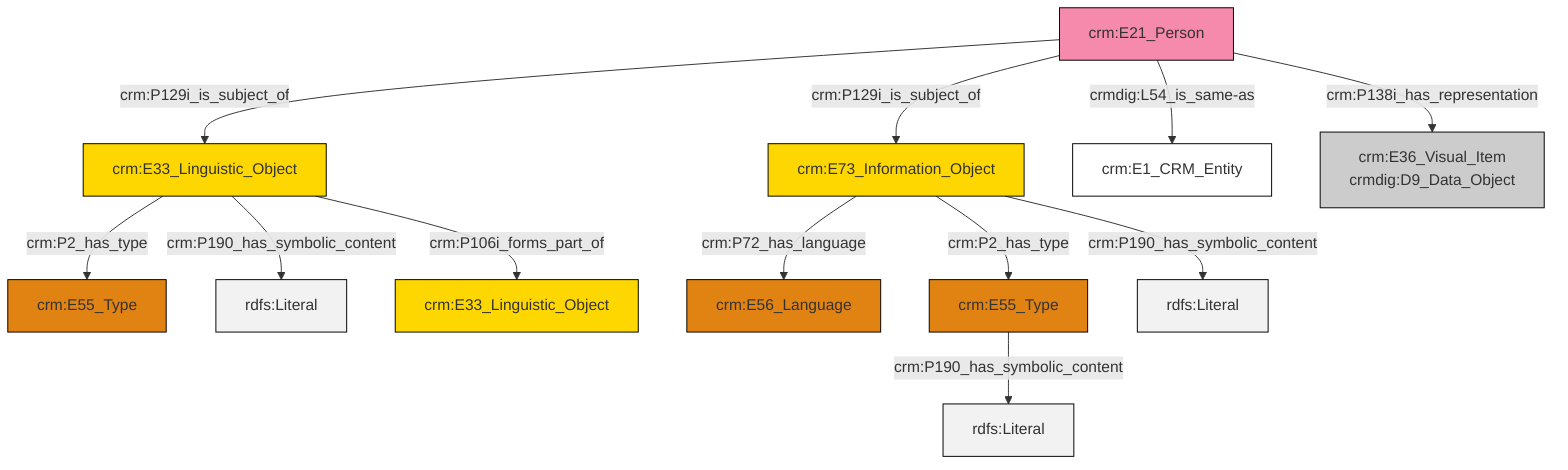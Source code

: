 graph TD
classDef Literal fill:#f2f2f2,stroke:#000000;
classDef CRM_Entity fill:#FFFFFF,stroke:#000000;
classDef Temporal_Entity fill:#00C9E6, stroke:#000000;
classDef Type fill:#E18312, stroke:#000000;
classDef Time-Span fill:#2C9C91, stroke:#000000;
classDef Appellation fill:#FFEB7F, stroke:#000000;
classDef Place fill:#008836, stroke:#000000;
classDef Persistent_Item fill:#B266B2, stroke:#000000;
classDef Conceptual_Object fill:#FFD700, stroke:#000000;
classDef Physical_Thing fill:#D2B48C, stroke:#000000;
classDef Actor fill:#f58aad, stroke:#000000;
classDef PC_Classes fill:#4ce600, stroke:#000000;
classDef Multi fill:#cccccc,stroke:#000000;

0["crm:E21_Person"]:::Actor -->|crm:P129i_is_subject_of| 4["crm:E33_Linguistic_Object"]:::Conceptual_Object
4["crm:E33_Linguistic_Object"]:::Conceptual_Object -->|crm:P2_has_type| 6["crm:E55_Type"]:::Type
4["crm:E33_Linguistic_Object"]:::Conceptual_Object -->|crm:P190_has_symbolic_content| 10[rdfs:Literal]:::Literal
7["crm:E73_Information_Object"]:::Conceptual_Object -->|crm:P72_has_language| 11["crm:E56_Language"]:::Type
0["crm:E21_Person"]:::Actor -->|crm:P129i_is_subject_of| 7["crm:E73_Information_Object"]:::Conceptual_Object
12["crm:E55_Type"]:::Type -->|crm:P190_has_symbolic_content| 13[rdfs:Literal]:::Literal
7["crm:E73_Information_Object"]:::Conceptual_Object -->|crm:P2_has_type| 12["crm:E55_Type"]:::Type
0["crm:E21_Person"]:::Actor -->|crmdig:L54_is_same-as| 2["crm:E1_CRM_Entity"]:::CRM_Entity
7["crm:E73_Information_Object"]:::Conceptual_Object -->|crm:P190_has_symbolic_content| 17[rdfs:Literal]:::Literal
0["crm:E21_Person"]:::Actor -->|crm:P138i_has_representation| 14["crm:E36_Visual_Item<br>crmdig:D9_Data_Object"]:::Multi
4["crm:E33_Linguistic_Object"]:::Conceptual_Object -->|crm:P106i_forms_part_of| 21["crm:E33_Linguistic_Object"]:::Conceptual_Object